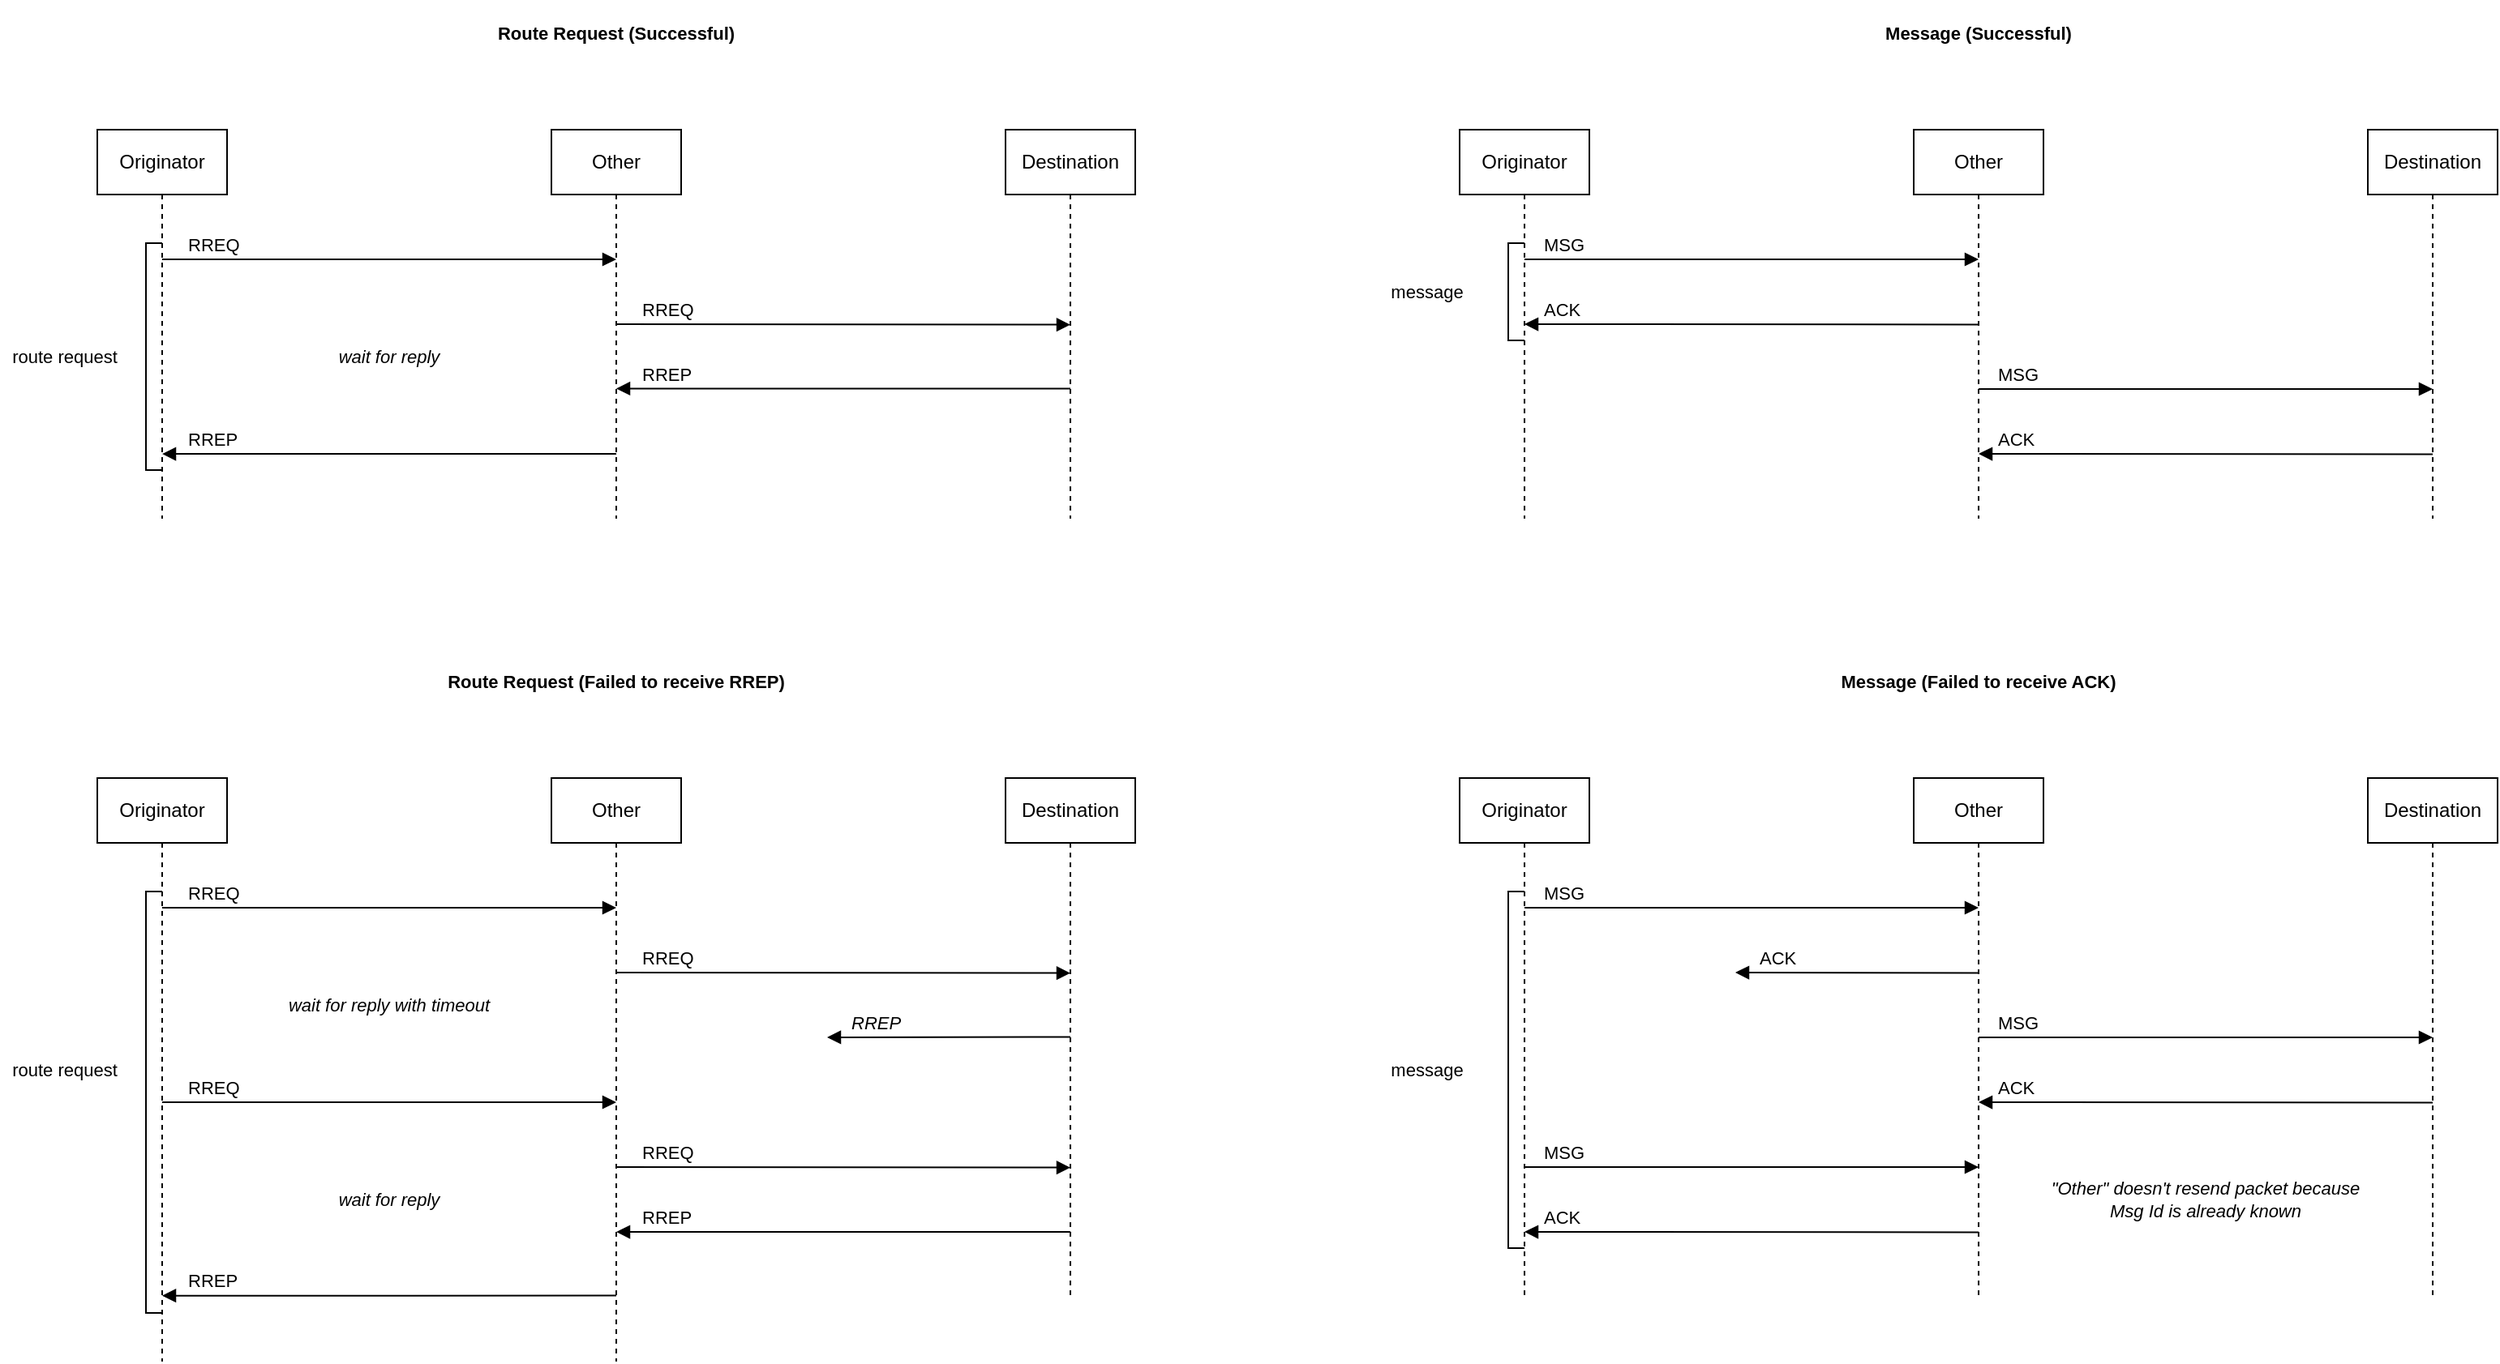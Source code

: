 <mxfile version="15.9.4" type="device"><diagram id="otPmXOAdzwvteMagCH3x" name="Page-1"><mxGraphModel dx="1422" dy="794" grid="1" gridSize="10" guides="1" tooltips="1" connect="1" arrows="1" fold="1" page="1" pageScale="1" pageWidth="827" pageHeight="1169" math="0" shadow="0"><root><mxCell id="0"/><mxCell id="1" parent="0"/><mxCell id="P6hWDx_-fYbXmc76A63k-25" value="Route Request (Successful)" style="text;align=center;fontStyle=1;verticalAlign=middle;spacingLeft=3;spacingRight=3;strokeColor=none;rotatable=0;points=[[0,0.5],[1,0.5]];portConstraint=eastwest;fontSize=11;" parent="1" vertex="1"><mxGeometry x="300" width="200" height="40" as="geometry"/></mxCell><mxCell id="hWH1NpeQr-WTz0MRMoa1-18" value="Originator" style="shape=umlLifeline;perimeter=lifelinePerimeter;whiteSpace=wrap;html=1;container=1;collapsible=0;recursiveResize=0;outlineConnect=0;" parent="1" vertex="1"><mxGeometry x="80" y="80" width="80" height="240" as="geometry"/></mxCell><mxCell id="hWH1NpeQr-WTz0MRMoa1-19" value="" style="strokeWidth=1;html=1;shape=mxgraph.flowchart.annotation_1;align=left;pointerEvents=1;fontSize=11;" parent="hWH1NpeQr-WTz0MRMoa1-18" vertex="1"><mxGeometry x="30" y="70" width="10" height="140" as="geometry"/></mxCell><mxCell id="hWH1NpeQr-WTz0MRMoa1-20" value="Other" style="shape=umlLifeline;perimeter=lifelinePerimeter;whiteSpace=wrap;html=1;container=1;collapsible=0;recursiveResize=0;outlineConnect=0;" parent="1" vertex="1"><mxGeometry x="360" y="80" width="80" height="240" as="geometry"/></mxCell><mxCell id="hWH1NpeQr-WTz0MRMoa1-23" value="&lt;font face=&quot;helvetica&quot;&gt;&lt;span style=&quot;background-color: rgb(255 , 255 , 255)&quot;&gt;route request&lt;/span&gt;&lt;/font&gt;" style="text;whiteSpace=wrap;html=1;verticalAlign=middle;fontSize=11;align=center;" parent="1" vertex="1"><mxGeometry x="20" y="200" width="80" height="40" as="geometry"/></mxCell><mxCell id="hWH1NpeQr-WTz0MRMoa1-28" value="RREQ" style="html=1;verticalAlign=bottom;endArrow=none;align=left;startArrow=block;startFill=1;endFill=0;entryX=1;entryY=0.167;entryDx=0;entryDy=0;entryPerimeter=0;" parent="1" edge="1"><mxGeometry x="0.905" width="80" relative="1" as="geometry"><mxPoint x="400" y="160" as="sourcePoint"/><mxPoint x="120" y="160.02" as="targetPoint"/><mxPoint as="offset"/></mxGeometry></mxCell><mxCell id="hWH1NpeQr-WTz0MRMoa1-34" value="&lt;i&gt;wait for reply&lt;/i&gt;" style="text;html=1;strokeColor=none;align=center;verticalAlign=middle;whiteSpace=wrap;rounded=0;fontSize=11;fillColor=none;" parent="1" vertex="1"><mxGeometry x="160" y="210" width="200" height="20" as="geometry"/></mxCell><mxCell id="8H_JnaUloAbZGsim5yU2-1" value="Destination" style="shape=umlLifeline;perimeter=lifelinePerimeter;whiteSpace=wrap;html=1;container=1;collapsible=0;recursiveResize=0;outlineConnect=0;" parent="1" vertex="1"><mxGeometry x="640" y="80" width="80" height="240" as="geometry"/></mxCell><mxCell id="8H_JnaUloAbZGsim5yU2-2" value="RREQ" style="html=1;verticalAlign=bottom;endArrow=none;align=left;startArrow=block;startFill=1;endFill=0;entryX=1;entryY=0.828;entryDx=0;entryDy=0;entryPerimeter=0;" parent="1" edge="1"><mxGeometry x="0.905" width="80" relative="1" as="geometry"><mxPoint x="680" y="200.32" as="sourcePoint"/><mxPoint x="400" y="200.0" as="targetPoint"/><mxPoint as="offset"/></mxGeometry></mxCell><mxCell id="8H_JnaUloAbZGsim5yU2-3" value="RREP" style="html=1;verticalAlign=bottom;endArrow=block;align=left;startArrow=none;startFill=0;endFill=1;entryX=1;entryY=0.167;entryDx=0;entryDy=0;entryPerimeter=0;" parent="1" edge="1"><mxGeometry x="0.905" width="80" relative="1" as="geometry"><mxPoint x="680" y="239.71" as="sourcePoint"/><mxPoint x="400" y="239.73" as="targetPoint"/><mxPoint as="offset"/></mxGeometry></mxCell><mxCell id="8H_JnaUloAbZGsim5yU2-5" value="RREP" style="html=1;verticalAlign=bottom;endArrow=block;align=left;startArrow=none;startFill=0;endFill=1;entryX=1;entryY=0.167;entryDx=0;entryDy=0;entryPerimeter=0;" parent="1" edge="1"><mxGeometry x="0.905" width="80" relative="1" as="geometry"><mxPoint x="400" y="280.0" as="sourcePoint"/><mxPoint x="120" y="280.02" as="targetPoint"/><mxPoint as="offset"/></mxGeometry></mxCell><mxCell id="8H_JnaUloAbZGsim5yU2-7" value="Route Request (Failed to receive RREP)" style="text;align=center;fontStyle=1;verticalAlign=middle;spacingLeft=3;spacingRight=3;strokeColor=none;rotatable=0;points=[[0,0.5],[1,0.5]];portConstraint=eastwest;fontSize=11;" parent="1" vertex="1"><mxGeometry x="120" y="400" width="560" height="40" as="geometry"/></mxCell><mxCell id="8H_JnaUloAbZGsim5yU2-8" value="Originator" style="shape=umlLifeline;perimeter=lifelinePerimeter;whiteSpace=wrap;html=1;container=1;collapsible=0;recursiveResize=0;outlineConnect=0;" parent="1" vertex="1"><mxGeometry x="80" y="480" width="80" height="360" as="geometry"/></mxCell><mxCell id="8H_JnaUloAbZGsim5yU2-9" value="" style="strokeWidth=1;html=1;shape=mxgraph.flowchart.annotation_1;align=left;pointerEvents=1;fontSize=11;" parent="8H_JnaUloAbZGsim5yU2-8" vertex="1"><mxGeometry x="30" y="70" width="10" height="260" as="geometry"/></mxCell><mxCell id="8H_JnaUloAbZGsim5yU2-10" value="Other" style="shape=umlLifeline;perimeter=lifelinePerimeter;whiteSpace=wrap;html=1;container=1;collapsible=0;recursiveResize=0;outlineConnect=0;" parent="1" vertex="1"><mxGeometry x="360" y="480" width="80" height="360" as="geometry"/></mxCell><mxCell id="8H_JnaUloAbZGsim5yU2-11" value="&lt;font face=&quot;helvetica&quot;&gt;&lt;span style=&quot;background-color: rgb(255 , 255 , 255)&quot;&gt;route request&lt;/span&gt;&lt;/font&gt;" style="text;whiteSpace=wrap;html=1;verticalAlign=middle;fontSize=11;align=center;" parent="1" vertex="1"><mxGeometry x="20" y="640" width="80" height="40" as="geometry"/></mxCell><mxCell id="8H_JnaUloAbZGsim5yU2-12" value="RREQ" style="html=1;verticalAlign=bottom;endArrow=none;align=left;startArrow=block;startFill=1;endFill=0;entryX=1;entryY=0.167;entryDx=0;entryDy=0;entryPerimeter=0;" parent="1" edge="1"><mxGeometry x="0.905" width="80" relative="1" as="geometry"><mxPoint x="400" y="560" as="sourcePoint"/><mxPoint x="120" y="560.02" as="targetPoint"/><mxPoint as="offset"/></mxGeometry></mxCell><mxCell id="8H_JnaUloAbZGsim5yU2-14" value="&lt;i&gt;wait for reply with timeout&lt;/i&gt;" style="text;html=1;strokeColor=none;align=center;verticalAlign=middle;whiteSpace=wrap;rounded=0;fontSize=11;fillColor=none;" parent="1" vertex="1"><mxGeometry x="160" y="610" width="200" height="20" as="geometry"/></mxCell><mxCell id="8H_JnaUloAbZGsim5yU2-15" value="Destination" style="shape=umlLifeline;perimeter=lifelinePerimeter;whiteSpace=wrap;html=1;container=1;collapsible=0;recursiveResize=0;outlineConnect=0;" parent="1" vertex="1"><mxGeometry x="640" y="480" width="80" height="320" as="geometry"/></mxCell><mxCell id="8H_JnaUloAbZGsim5yU2-16" value="RREQ" style="html=1;verticalAlign=bottom;endArrow=none;align=left;startArrow=block;startFill=1;endFill=0;entryX=1;entryY=0.828;entryDx=0;entryDy=0;entryPerimeter=0;" parent="1" edge="1"><mxGeometry x="0.905" width="80" relative="1" as="geometry"><mxPoint x="680" y="600.32" as="sourcePoint"/><mxPoint x="400" y="600" as="targetPoint"/><mxPoint as="offset"/></mxGeometry></mxCell><mxCell id="8H_JnaUloAbZGsim5yU2-18" value="RREQ" style="html=1;verticalAlign=bottom;endArrow=none;align=left;startArrow=block;startFill=1;endFill=0;entryX=1;entryY=0.828;entryDx=0;entryDy=0;entryPerimeter=0;" parent="1" edge="1"><mxGeometry x="0.905" width="80" relative="1" as="geometry"><mxPoint x="680" y="720.32" as="sourcePoint"/><mxPoint x="400" y="720" as="targetPoint"/><mxPoint as="offset"/></mxGeometry></mxCell><mxCell id="8H_JnaUloAbZGsim5yU2-17" value="RREP" style="html=1;verticalAlign=bottom;endArrow=block;align=left;startArrow=none;startFill=0;endFill=1;fontStyle=2" parent="1" edge="1"><mxGeometry x="0.833" width="80" relative="1" as="geometry"><mxPoint x="680" y="639.71" as="sourcePoint"/><mxPoint x="530" y="640" as="targetPoint"/><mxPoint as="offset"/></mxGeometry></mxCell><mxCell id="8H_JnaUloAbZGsim5yU2-19" value="RREP" style="html=1;verticalAlign=bottom;endArrow=block;align=left;startArrow=none;startFill=0;endFill=1;entryX=1;entryY=0.167;entryDx=0;entryDy=0;entryPerimeter=0;" parent="1" edge="1"><mxGeometry x="0.905" width="80" relative="1" as="geometry"><mxPoint x="400" y="799.31" as="sourcePoint"/><mxPoint x="120" y="799.33" as="targetPoint"/><mxPoint as="offset"/></mxGeometry></mxCell><mxCell id="8H_JnaUloAbZGsim5yU2-24" value="RREP" style="html=1;verticalAlign=bottom;endArrow=block;align=left;startArrow=none;startFill=0;endFill=1;entryX=1;entryY=0.167;entryDx=0;entryDy=0;entryPerimeter=0;" parent="1" edge="1"><mxGeometry x="0.905" width="80" relative="1" as="geometry"><mxPoint x="680" y="760" as="sourcePoint"/><mxPoint x="400" y="760.02" as="targetPoint"/><mxPoint as="offset"/></mxGeometry></mxCell><mxCell id="8H_JnaUloAbZGsim5yU2-25" value="Originator" style="shape=umlLifeline;perimeter=lifelinePerimeter;whiteSpace=wrap;html=1;container=1;collapsible=0;recursiveResize=0;outlineConnect=0;" parent="1" vertex="1"><mxGeometry x="920" y="80" width="80" height="240" as="geometry"/></mxCell><mxCell id="8H_JnaUloAbZGsim5yU2-28" value="" style="strokeWidth=1;html=1;shape=mxgraph.flowchart.annotation_1;align=left;pointerEvents=1;fontSize=11;" parent="8H_JnaUloAbZGsim5yU2-25" vertex="1"><mxGeometry x="30" y="70" width="10" height="60" as="geometry"/></mxCell><mxCell id="8H_JnaUloAbZGsim5yU2-26" value="Other" style="shape=umlLifeline;perimeter=lifelinePerimeter;whiteSpace=wrap;html=1;container=1;collapsible=0;recursiveResize=0;outlineConnect=0;" parent="1" vertex="1"><mxGeometry x="1200" y="80" width="80" height="240" as="geometry"/></mxCell><mxCell id="8H_JnaUloAbZGsim5yU2-27" value="ACK" style="html=1;verticalAlign=bottom;endArrow=block;align=left;" parent="1" edge="1"><mxGeometry x="0.929" width="80" relative="1" as="geometry"><mxPoint x="1240" y="200.2" as="sourcePoint"/><mxPoint x="960.0" y="200" as="targetPoint"/><mxPoint as="offset"/></mxGeometry></mxCell><mxCell id="8H_JnaUloAbZGsim5yU2-29" value="&lt;font face=&quot;helvetica&quot;&gt;&lt;span style=&quot;background-color: rgb(255 , 255 , 255)&quot;&gt;message&lt;/span&gt;&lt;/font&gt;" style="text;whiteSpace=wrap;html=1;verticalAlign=middle;fontSize=11;align=center;" parent="1" vertex="1"><mxGeometry x="860" y="160" width="80" height="40" as="geometry"/></mxCell><mxCell id="8H_JnaUloAbZGsim5yU2-30" value="Message (Successful)" style="text;align=center;fontStyle=1;verticalAlign=middle;spacingLeft=3;spacingRight=3;strokeColor=none;rotatable=0;points=[[0,0.5],[1,0.5]];portConstraint=eastwest;fontSize=11;" parent="1" vertex="1"><mxGeometry x="1120" width="240" height="40" as="geometry"/></mxCell><mxCell id="8H_JnaUloAbZGsim5yU2-32" value="MSG" style="html=1;verticalAlign=bottom;endArrow=none;align=left;startArrow=block;startFill=1;endFill=0;" parent="1" edge="1"><mxGeometry x="0.929" width="80" relative="1" as="geometry"><mxPoint x="1240" y="160" as="sourcePoint"/><mxPoint x="960" y="160" as="targetPoint"/><mxPoint as="offset"/></mxGeometry></mxCell><mxCell id="8H_JnaUloAbZGsim5yU2-33" value="Destination" style="shape=umlLifeline;perimeter=lifelinePerimeter;whiteSpace=wrap;html=1;container=1;collapsible=0;recursiveResize=0;outlineConnect=0;" parent="1" vertex="1"><mxGeometry x="1480" y="80" width="80" height="240" as="geometry"/></mxCell><mxCell id="8H_JnaUloAbZGsim5yU2-34" value="MSG" style="html=1;verticalAlign=bottom;endArrow=none;align=left;startArrow=block;startFill=1;endFill=0;" parent="1" edge="1"><mxGeometry x="0.931" width="80" relative="1" as="geometry"><mxPoint x="1520" y="240" as="sourcePoint"/><mxPoint x="1240" y="240" as="targetPoint"/><mxPoint as="offset"/><Array as="points"><mxPoint x="1390" y="240"/><mxPoint x="1360" y="240"/></Array></mxGeometry></mxCell><mxCell id="8H_JnaUloAbZGsim5yU2-36" value="ACK" style="html=1;verticalAlign=bottom;endArrow=block;align=left;" parent="1" edge="1"><mxGeometry x="0.929" width="80" relative="1" as="geometry"><mxPoint x="1520" y="280.2" as="sourcePoint"/><mxPoint x="1240" y="280" as="targetPoint"/><mxPoint as="offset"/></mxGeometry></mxCell><mxCell id="8H_JnaUloAbZGsim5yU2-38" value="" style="shape=image;html=1;verticalAlign=top;verticalLabelPosition=bottom;labelBackgroundColor=#ffffff;imageAspect=0;aspect=fixed;image=https://cdn3.iconfinder.com/data/icons/flat-actions-icons-9/792/Close_Icon-128.png" parent="1" vertex="1"><mxGeometry x="510" y="630" width="20" height="20" as="geometry"/></mxCell><mxCell id="8H_JnaUloAbZGsim5yU2-39" value="Originator" style="shape=umlLifeline;perimeter=lifelinePerimeter;whiteSpace=wrap;html=1;container=1;collapsible=0;recursiveResize=0;outlineConnect=0;" parent="1" vertex="1"><mxGeometry x="920" y="480" width="80" height="320" as="geometry"/></mxCell><mxCell id="8H_JnaUloAbZGsim5yU2-40" value="" style="strokeWidth=1;html=1;shape=mxgraph.flowchart.annotation_1;align=left;pointerEvents=1;fontSize=11;" parent="8H_JnaUloAbZGsim5yU2-39" vertex="1"><mxGeometry x="30" y="70" width="10" height="220" as="geometry"/></mxCell><mxCell id="8H_JnaUloAbZGsim5yU2-41" value="Other" style="shape=umlLifeline;perimeter=lifelinePerimeter;whiteSpace=wrap;html=1;container=1;collapsible=0;recursiveResize=0;outlineConnect=0;" parent="1" vertex="1"><mxGeometry x="1200" y="480" width="80" height="320" as="geometry"/></mxCell><mxCell id="8H_JnaUloAbZGsim5yU2-42" value="ACK" style="html=1;verticalAlign=bottom;endArrow=block;align=left;" parent="1" edge="1"><mxGeometry x="0.833" width="80" relative="1" as="geometry"><mxPoint x="1240" y="600.2" as="sourcePoint"/><mxPoint x="1090" y="600" as="targetPoint"/><mxPoint as="offset"/></mxGeometry></mxCell><mxCell id="8H_JnaUloAbZGsim5yU2-43" value="&lt;font face=&quot;helvetica&quot;&gt;&lt;span style=&quot;background-color: rgb(255 , 255 , 255)&quot;&gt;message&lt;/span&gt;&lt;/font&gt;" style="text;whiteSpace=wrap;html=1;verticalAlign=middle;fontSize=11;align=center;" parent="1" vertex="1"><mxGeometry x="860" y="640" width="80" height="40" as="geometry"/></mxCell><mxCell id="8H_JnaUloAbZGsim5yU2-44" value="Message (Failed to receive ACK)" style="text;align=center;fontStyle=1;verticalAlign=middle;spacingLeft=3;spacingRight=3;strokeColor=none;rotatable=0;points=[[0,0.5],[1,0.5]];portConstraint=eastwest;fontSize=11;" parent="1" vertex="1"><mxGeometry x="1120" y="400" width="240" height="40" as="geometry"/></mxCell><mxCell id="8H_JnaUloAbZGsim5yU2-45" value="MSG" style="html=1;verticalAlign=bottom;endArrow=none;align=left;startArrow=block;startFill=1;endFill=0;" parent="1" edge="1"><mxGeometry x="0.929" width="80" relative="1" as="geometry"><mxPoint x="1240" y="560" as="sourcePoint"/><mxPoint x="960" y="560" as="targetPoint"/><mxPoint as="offset"/></mxGeometry></mxCell><mxCell id="8H_JnaUloAbZGsim5yU2-46" value="Destination" style="shape=umlLifeline;perimeter=lifelinePerimeter;whiteSpace=wrap;html=1;container=1;collapsible=0;recursiveResize=0;outlineConnect=0;" parent="1" vertex="1"><mxGeometry x="1480" y="480" width="80" height="320" as="geometry"/></mxCell><mxCell id="8H_JnaUloAbZGsim5yU2-47" value="MSG" style="html=1;verticalAlign=bottom;endArrow=none;align=left;startArrow=block;startFill=1;endFill=0;" parent="1" edge="1"><mxGeometry x="0.931" width="80" relative="1" as="geometry"><mxPoint x="1520" y="640" as="sourcePoint"/><mxPoint x="1240" y="640" as="targetPoint"/><mxPoint as="offset"/><Array as="points"><mxPoint x="1390" y="640"/><mxPoint x="1360" y="640"/></Array></mxGeometry></mxCell><mxCell id="8H_JnaUloAbZGsim5yU2-48" value="ACK" style="html=1;verticalAlign=bottom;endArrow=block;align=left;" parent="1" edge="1"><mxGeometry x="0.929" width="80" relative="1" as="geometry"><mxPoint x="1520" y="680.2" as="sourcePoint"/><mxPoint x="1240" y="680" as="targetPoint"/><mxPoint as="offset"/></mxGeometry></mxCell><mxCell id="8H_JnaUloAbZGsim5yU2-49" value="MSG" style="html=1;verticalAlign=bottom;endArrow=none;align=left;startArrow=block;startFill=1;endFill=0;" parent="1" edge="1"><mxGeometry x="0.931" width="80" relative="1" as="geometry"><mxPoint x="1240" y="720" as="sourcePoint"/><mxPoint x="960" y="720" as="targetPoint"/><mxPoint as="offset"/><Array as="points"><mxPoint x="1110" y="720"/><mxPoint x="1080" y="720"/></Array></mxGeometry></mxCell><mxCell id="8H_JnaUloAbZGsim5yU2-50" value="ACK" style="html=1;verticalAlign=bottom;endArrow=block;align=left;" parent="1" edge="1"><mxGeometry x="0.929" width="80" relative="1" as="geometry"><mxPoint x="1240" y="760.2" as="sourcePoint"/><mxPoint x="960" y="760" as="targetPoint"/><mxPoint as="offset"/></mxGeometry></mxCell><mxCell id="8H_JnaUloAbZGsim5yU2-51" value="" style="shape=image;html=1;verticalAlign=top;verticalLabelPosition=bottom;labelBackgroundColor=#ffffff;imageAspect=0;aspect=fixed;image=https://cdn3.iconfinder.com/data/icons/flat-actions-icons-9/792/Close_Icon-128.png" parent="1" vertex="1"><mxGeometry x="1070" y="590" width="20" height="20" as="geometry"/></mxCell><mxCell id="8H_JnaUloAbZGsim5yU2-52" value="&lt;i&gt;&quot;Other&quot; doesn't resend packet because Msg Id is already known&lt;/i&gt;" style="text;html=1;strokeColor=none;align=center;verticalAlign=middle;whiteSpace=wrap;rounded=0;fontSize=11;fillColor=none;" parent="1" vertex="1"><mxGeometry x="1280" y="720" width="200" height="40" as="geometry"/></mxCell><mxCell id="8H_JnaUloAbZGsim5yU2-53" value="RREQ" style="html=1;verticalAlign=bottom;endArrow=none;align=left;startArrow=block;startFill=1;endFill=0;entryX=1;entryY=0.167;entryDx=0;entryDy=0;entryPerimeter=0;" parent="1" edge="1"><mxGeometry x="0.905" width="80" relative="1" as="geometry"><mxPoint x="400" y="680" as="sourcePoint"/><mxPoint x="120" y="680.02" as="targetPoint"/><mxPoint as="offset"/></mxGeometry></mxCell><mxCell id="8H_JnaUloAbZGsim5yU2-55" value="&lt;i&gt;wait for reply&lt;/i&gt;" style="text;html=1;strokeColor=none;align=center;verticalAlign=middle;whiteSpace=wrap;rounded=0;fontSize=11;fillColor=none;" parent="1" vertex="1"><mxGeometry x="160" y="730" width="200" height="20" as="geometry"/></mxCell></root></mxGraphModel></diagram></mxfile>